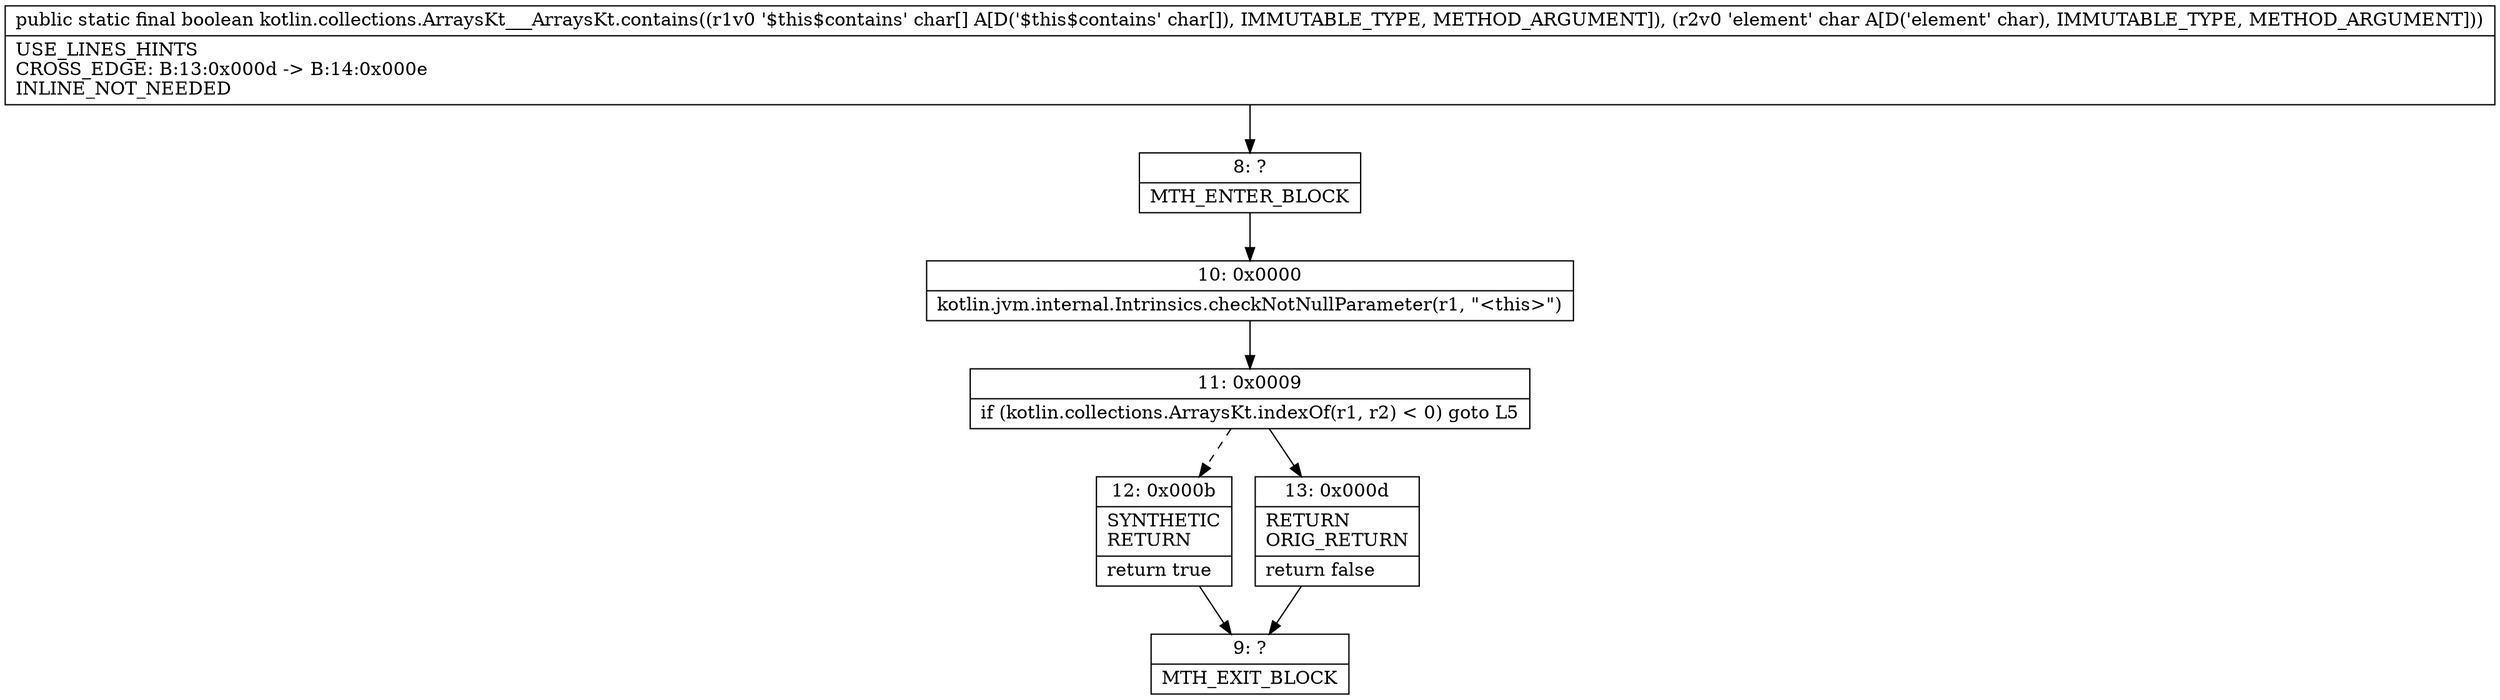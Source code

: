 digraph "CFG forkotlin.collections.ArraysKt___ArraysKt.contains([CC)Z" {
Node_8 [shape=record,label="{8\:\ ?|MTH_ENTER_BLOCK\l}"];
Node_10 [shape=record,label="{10\:\ 0x0000|kotlin.jvm.internal.Intrinsics.checkNotNullParameter(r1, \"\<this\>\")\l}"];
Node_11 [shape=record,label="{11\:\ 0x0009|if (kotlin.collections.ArraysKt.indexOf(r1, r2) \< 0) goto L5\l}"];
Node_12 [shape=record,label="{12\:\ 0x000b|SYNTHETIC\lRETURN\l|return true\l}"];
Node_9 [shape=record,label="{9\:\ ?|MTH_EXIT_BLOCK\l}"];
Node_13 [shape=record,label="{13\:\ 0x000d|RETURN\lORIG_RETURN\l|return false\l}"];
MethodNode[shape=record,label="{public static final boolean kotlin.collections.ArraysKt___ArraysKt.contains((r1v0 '$this$contains' char[] A[D('$this$contains' char[]), IMMUTABLE_TYPE, METHOD_ARGUMENT]), (r2v0 'element' char A[D('element' char), IMMUTABLE_TYPE, METHOD_ARGUMENT]))  | USE_LINES_HINTS\lCROSS_EDGE: B:13:0x000d \-\> B:14:0x000e\lINLINE_NOT_NEEDED\l}"];
MethodNode -> Node_8;Node_8 -> Node_10;
Node_10 -> Node_11;
Node_11 -> Node_12[style=dashed];
Node_11 -> Node_13;
Node_12 -> Node_9;
Node_13 -> Node_9;
}

